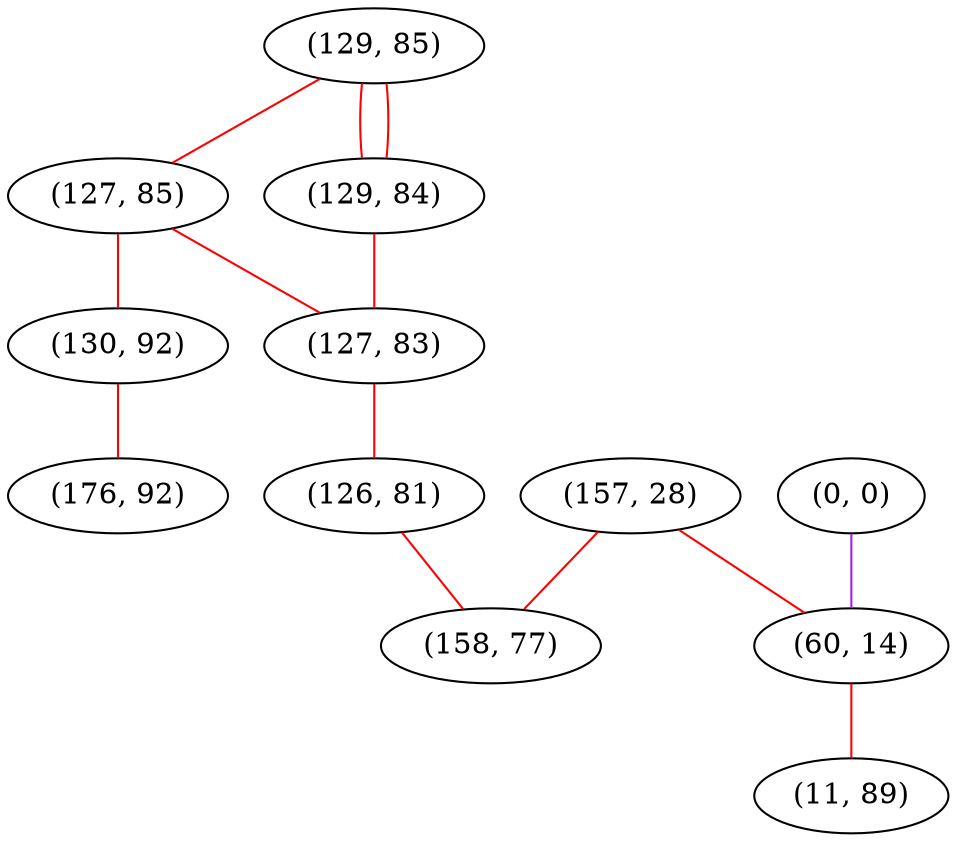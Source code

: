 graph "" {
"(129, 85)";
"(157, 28)";
"(127, 85)";
"(130, 92)";
"(129, 84)";
"(127, 83)";
"(176, 92)";
"(126, 81)";
"(0, 0)";
"(60, 14)";
"(11, 89)";
"(158, 77)";
"(129, 85)" -- "(127, 85)"  [color=red, key=0, weight=1];
"(129, 85)" -- "(129, 84)"  [color=red, key=0, weight=1];
"(129, 85)" -- "(129, 84)"  [color=red, key=1, weight=1];
"(157, 28)" -- "(60, 14)"  [color=red, key=0, weight=1];
"(157, 28)" -- "(158, 77)"  [color=red, key=0, weight=1];
"(127, 85)" -- "(127, 83)"  [color=red, key=0, weight=1];
"(127, 85)" -- "(130, 92)"  [color=red, key=0, weight=1];
"(130, 92)" -- "(176, 92)"  [color=red, key=0, weight=1];
"(129, 84)" -- "(127, 83)"  [color=red, key=0, weight=1];
"(127, 83)" -- "(126, 81)"  [color=red, key=0, weight=1];
"(126, 81)" -- "(158, 77)"  [color=red, key=0, weight=1];
"(0, 0)" -- "(60, 14)"  [color=purple, key=0, weight=4];
"(60, 14)" -- "(11, 89)"  [color=red, key=0, weight=1];
}
